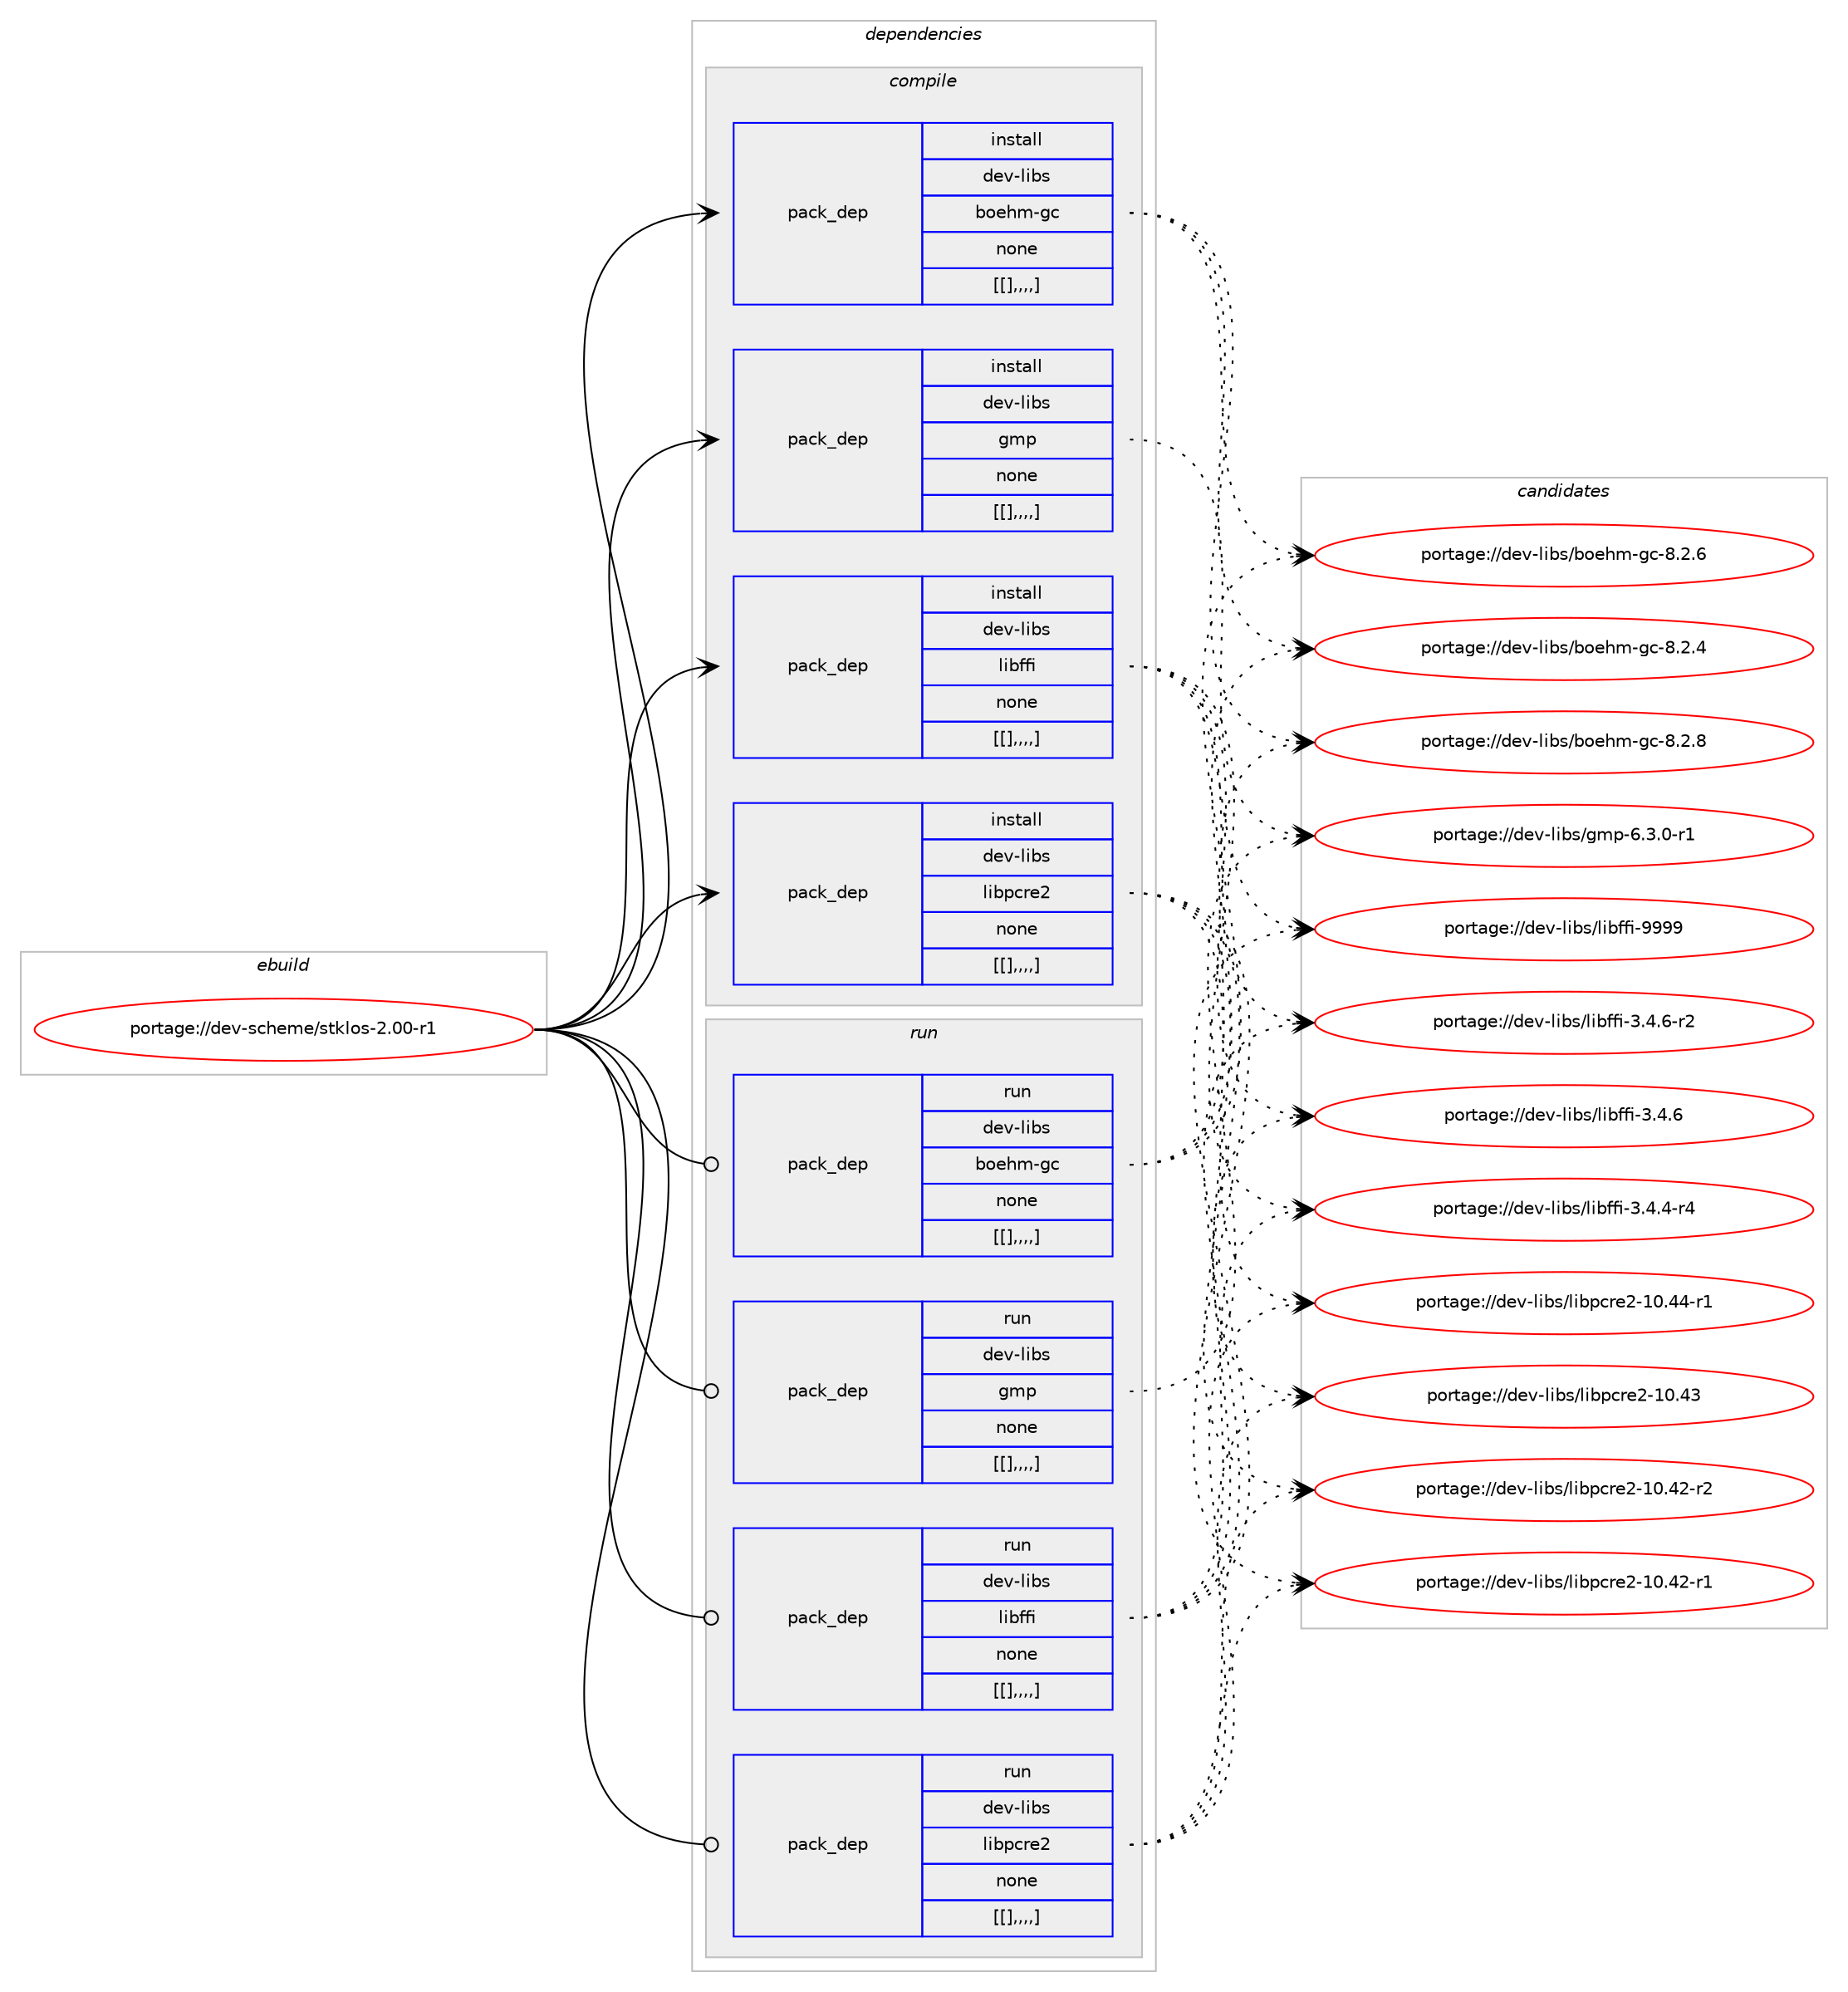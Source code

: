 digraph prolog {

# *************
# Graph options
# *************

newrank=true;
concentrate=true;
compound=true;
graph [rankdir=LR,fontname=Helvetica,fontsize=10,ranksep=1.5];#, ranksep=2.5, nodesep=0.2];
edge  [arrowhead=vee];
node  [fontname=Helvetica,fontsize=10];

# **********
# The ebuild
# **********

subgraph cluster_leftcol {
color=gray;
label=<<i>ebuild</i>>;
id [label="portage://dev-scheme/stklos-2.00-r1", color=red, width=4, href="../dev-scheme/stklos-2.00-r1.svg"];
}

# ****************
# The dependencies
# ****************

subgraph cluster_midcol {
color=gray;
label=<<i>dependencies</i>>;
subgraph cluster_compile {
fillcolor="#eeeeee";
style=filled;
label=<<i>compile</i>>;
subgraph pack155882 {
dependency221240 [label=<<TABLE BORDER="0" CELLBORDER="1" CELLSPACING="0" CELLPADDING="4" WIDTH="220"><TR><TD ROWSPAN="6" CELLPADDING="30">pack_dep</TD></TR><TR><TD WIDTH="110">install</TD></TR><TR><TD>dev-libs</TD></TR><TR><TD>boehm-gc</TD></TR><TR><TD>none</TD></TR><TR><TD>[[],,,,]</TD></TR></TABLE>>, shape=none, color=blue];
}
id:e -> dependency221240:w [weight=20,style="solid",arrowhead="vee"];
subgraph pack155885 {
dependency221243 [label=<<TABLE BORDER="0" CELLBORDER="1" CELLSPACING="0" CELLPADDING="4" WIDTH="220"><TR><TD ROWSPAN="6" CELLPADDING="30">pack_dep</TD></TR><TR><TD WIDTH="110">install</TD></TR><TR><TD>dev-libs</TD></TR><TR><TD>gmp</TD></TR><TR><TD>none</TD></TR><TR><TD>[[],,,,]</TD></TR></TABLE>>, shape=none, color=blue];
}
id:e -> dependency221243:w [weight=20,style="solid",arrowhead="vee"];
subgraph pack155891 {
dependency221249 [label=<<TABLE BORDER="0" CELLBORDER="1" CELLSPACING="0" CELLPADDING="4" WIDTH="220"><TR><TD ROWSPAN="6" CELLPADDING="30">pack_dep</TD></TR><TR><TD WIDTH="110">install</TD></TR><TR><TD>dev-libs</TD></TR><TR><TD>libffi</TD></TR><TR><TD>none</TD></TR><TR><TD>[[],,,,]</TD></TR></TABLE>>, shape=none, color=blue];
}
id:e -> dependency221249:w [weight=20,style="solid",arrowhead="vee"];
subgraph pack155895 {
dependency221255 [label=<<TABLE BORDER="0" CELLBORDER="1" CELLSPACING="0" CELLPADDING="4" WIDTH="220"><TR><TD ROWSPAN="6" CELLPADDING="30">pack_dep</TD></TR><TR><TD WIDTH="110">install</TD></TR><TR><TD>dev-libs</TD></TR><TR><TD>libpcre2</TD></TR><TR><TD>none</TD></TR><TR><TD>[[],,,,]</TD></TR></TABLE>>, shape=none, color=blue];
}
id:e -> dependency221255:w [weight=20,style="solid",arrowhead="vee"];
}
subgraph cluster_compileandrun {
fillcolor="#eeeeee";
style=filled;
label=<<i>compile and run</i>>;
}
subgraph cluster_run {
fillcolor="#eeeeee";
style=filled;
label=<<i>run</i>>;
subgraph pack155900 {
dependency221264 [label=<<TABLE BORDER="0" CELLBORDER="1" CELLSPACING="0" CELLPADDING="4" WIDTH="220"><TR><TD ROWSPAN="6" CELLPADDING="30">pack_dep</TD></TR><TR><TD WIDTH="110">run</TD></TR><TR><TD>dev-libs</TD></TR><TR><TD>boehm-gc</TD></TR><TR><TD>none</TD></TR><TR><TD>[[],,,,]</TD></TR></TABLE>>, shape=none, color=blue];
}
id:e -> dependency221264:w [weight=20,style="solid",arrowhead="odot"];
subgraph pack155909 {
dependency221275 [label=<<TABLE BORDER="0" CELLBORDER="1" CELLSPACING="0" CELLPADDING="4" WIDTH="220"><TR><TD ROWSPAN="6" CELLPADDING="30">pack_dep</TD></TR><TR><TD WIDTH="110">run</TD></TR><TR><TD>dev-libs</TD></TR><TR><TD>gmp</TD></TR><TR><TD>none</TD></TR><TR><TD>[[],,,,]</TD></TR></TABLE>>, shape=none, color=blue];
}
id:e -> dependency221275:w [weight=20,style="solid",arrowhead="odot"];
subgraph pack155917 {
dependency221285 [label=<<TABLE BORDER="0" CELLBORDER="1" CELLSPACING="0" CELLPADDING="4" WIDTH="220"><TR><TD ROWSPAN="6" CELLPADDING="30">pack_dep</TD></TR><TR><TD WIDTH="110">run</TD></TR><TR><TD>dev-libs</TD></TR><TR><TD>libffi</TD></TR><TR><TD>none</TD></TR><TR><TD>[[],,,,]</TD></TR></TABLE>>, shape=none, color=blue];
}
id:e -> dependency221285:w [weight=20,style="solid",arrowhead="odot"];
subgraph pack155920 {
dependency221289 [label=<<TABLE BORDER="0" CELLBORDER="1" CELLSPACING="0" CELLPADDING="4" WIDTH="220"><TR><TD ROWSPAN="6" CELLPADDING="30">pack_dep</TD></TR><TR><TD WIDTH="110">run</TD></TR><TR><TD>dev-libs</TD></TR><TR><TD>libpcre2</TD></TR><TR><TD>none</TD></TR><TR><TD>[[],,,,]</TD></TR></TABLE>>, shape=none, color=blue];
}
id:e -> dependency221289:w [weight=20,style="solid",arrowhead="odot"];
}
}

# **************
# The candidates
# **************

subgraph cluster_choices {
rank=same;
color=gray;
label=<<i>candidates</i>>;

subgraph choice155877 {
color=black;
nodesep=1;
choice100101118451081059811547981111011041094510399455646504656 [label="portage://dev-libs/boehm-gc-8.2.8", color=red, width=4,href="../dev-libs/boehm-gc-8.2.8.svg"];
choice100101118451081059811547981111011041094510399455646504654 [label="portage://dev-libs/boehm-gc-8.2.6", color=red, width=4,href="../dev-libs/boehm-gc-8.2.6.svg"];
choice100101118451081059811547981111011041094510399455646504652 [label="portage://dev-libs/boehm-gc-8.2.4", color=red, width=4,href="../dev-libs/boehm-gc-8.2.4.svg"];
dependency221240:e -> choice100101118451081059811547981111011041094510399455646504656:w [style=dotted,weight="100"];
dependency221240:e -> choice100101118451081059811547981111011041094510399455646504654:w [style=dotted,weight="100"];
dependency221240:e -> choice100101118451081059811547981111011041094510399455646504652:w [style=dotted,weight="100"];
}
subgraph choice155882 {
color=black;
nodesep=1;
choice1001011184510810598115471031091124554465146484511449 [label="portage://dev-libs/gmp-6.3.0-r1", color=red, width=4,href="../dev-libs/gmp-6.3.0-r1.svg"];
dependency221243:e -> choice1001011184510810598115471031091124554465146484511449:w [style=dotted,weight="100"];
}
subgraph choice155883 {
color=black;
nodesep=1;
choice100101118451081059811547108105981021021054557575757 [label="portage://dev-libs/libffi-9999", color=red, width=4,href="../dev-libs/libffi-9999.svg"];
choice100101118451081059811547108105981021021054551465246544511450 [label="portage://dev-libs/libffi-3.4.6-r2", color=red, width=4,href="../dev-libs/libffi-3.4.6-r2.svg"];
choice10010111845108105981154710810598102102105455146524654 [label="portage://dev-libs/libffi-3.4.6", color=red, width=4,href="../dev-libs/libffi-3.4.6.svg"];
choice100101118451081059811547108105981021021054551465246524511452 [label="portage://dev-libs/libffi-3.4.4-r4", color=red, width=4,href="../dev-libs/libffi-3.4.4-r4.svg"];
dependency221249:e -> choice100101118451081059811547108105981021021054557575757:w [style=dotted,weight="100"];
dependency221249:e -> choice100101118451081059811547108105981021021054551465246544511450:w [style=dotted,weight="100"];
dependency221249:e -> choice10010111845108105981154710810598102102105455146524654:w [style=dotted,weight="100"];
dependency221249:e -> choice100101118451081059811547108105981021021054551465246524511452:w [style=dotted,weight="100"];
}
subgraph choice155890 {
color=black;
nodesep=1;
choice1001011184510810598115471081059811299114101504549484652524511449 [label="portage://dev-libs/libpcre2-10.44-r1", color=red, width=4,href="../dev-libs/libpcre2-10.44-r1.svg"];
choice100101118451081059811547108105981129911410150454948465251 [label="portage://dev-libs/libpcre2-10.43", color=red, width=4,href="../dev-libs/libpcre2-10.43.svg"];
choice1001011184510810598115471081059811299114101504549484652504511450 [label="portage://dev-libs/libpcre2-10.42-r2", color=red, width=4,href="../dev-libs/libpcre2-10.42-r2.svg"];
choice1001011184510810598115471081059811299114101504549484652504511449 [label="portage://dev-libs/libpcre2-10.42-r1", color=red, width=4,href="../dev-libs/libpcre2-10.42-r1.svg"];
dependency221255:e -> choice1001011184510810598115471081059811299114101504549484652524511449:w [style=dotted,weight="100"];
dependency221255:e -> choice100101118451081059811547108105981129911410150454948465251:w [style=dotted,weight="100"];
dependency221255:e -> choice1001011184510810598115471081059811299114101504549484652504511450:w [style=dotted,weight="100"];
dependency221255:e -> choice1001011184510810598115471081059811299114101504549484652504511449:w [style=dotted,weight="100"];
}
subgraph choice155893 {
color=black;
nodesep=1;
choice100101118451081059811547981111011041094510399455646504656 [label="portage://dev-libs/boehm-gc-8.2.8", color=red, width=4,href="../dev-libs/boehm-gc-8.2.8.svg"];
choice100101118451081059811547981111011041094510399455646504654 [label="portage://dev-libs/boehm-gc-8.2.6", color=red, width=4,href="../dev-libs/boehm-gc-8.2.6.svg"];
choice100101118451081059811547981111011041094510399455646504652 [label="portage://dev-libs/boehm-gc-8.2.4", color=red, width=4,href="../dev-libs/boehm-gc-8.2.4.svg"];
dependency221264:e -> choice100101118451081059811547981111011041094510399455646504656:w [style=dotted,weight="100"];
dependency221264:e -> choice100101118451081059811547981111011041094510399455646504654:w [style=dotted,weight="100"];
dependency221264:e -> choice100101118451081059811547981111011041094510399455646504652:w [style=dotted,weight="100"];
}
subgraph choice155896 {
color=black;
nodesep=1;
choice1001011184510810598115471031091124554465146484511449 [label="portage://dev-libs/gmp-6.3.0-r1", color=red, width=4,href="../dev-libs/gmp-6.3.0-r1.svg"];
dependency221275:e -> choice1001011184510810598115471031091124554465146484511449:w [style=dotted,weight="100"];
}
subgraph choice155898 {
color=black;
nodesep=1;
choice100101118451081059811547108105981021021054557575757 [label="portage://dev-libs/libffi-9999", color=red, width=4,href="../dev-libs/libffi-9999.svg"];
choice100101118451081059811547108105981021021054551465246544511450 [label="portage://dev-libs/libffi-3.4.6-r2", color=red, width=4,href="../dev-libs/libffi-3.4.6-r2.svg"];
choice10010111845108105981154710810598102102105455146524654 [label="portage://dev-libs/libffi-3.4.6", color=red, width=4,href="../dev-libs/libffi-3.4.6.svg"];
choice100101118451081059811547108105981021021054551465246524511452 [label="portage://dev-libs/libffi-3.4.4-r4", color=red, width=4,href="../dev-libs/libffi-3.4.4-r4.svg"];
dependency221285:e -> choice100101118451081059811547108105981021021054557575757:w [style=dotted,weight="100"];
dependency221285:e -> choice100101118451081059811547108105981021021054551465246544511450:w [style=dotted,weight="100"];
dependency221285:e -> choice10010111845108105981154710810598102102105455146524654:w [style=dotted,weight="100"];
dependency221285:e -> choice100101118451081059811547108105981021021054551465246524511452:w [style=dotted,weight="100"];
}
subgraph choice155900 {
color=black;
nodesep=1;
choice1001011184510810598115471081059811299114101504549484652524511449 [label="portage://dev-libs/libpcre2-10.44-r1", color=red, width=4,href="../dev-libs/libpcre2-10.44-r1.svg"];
choice100101118451081059811547108105981129911410150454948465251 [label="portage://dev-libs/libpcre2-10.43", color=red, width=4,href="../dev-libs/libpcre2-10.43.svg"];
choice1001011184510810598115471081059811299114101504549484652504511450 [label="portage://dev-libs/libpcre2-10.42-r2", color=red, width=4,href="../dev-libs/libpcre2-10.42-r2.svg"];
choice1001011184510810598115471081059811299114101504549484652504511449 [label="portage://dev-libs/libpcre2-10.42-r1", color=red, width=4,href="../dev-libs/libpcre2-10.42-r1.svg"];
dependency221289:e -> choice1001011184510810598115471081059811299114101504549484652524511449:w [style=dotted,weight="100"];
dependency221289:e -> choice100101118451081059811547108105981129911410150454948465251:w [style=dotted,weight="100"];
dependency221289:e -> choice1001011184510810598115471081059811299114101504549484652504511450:w [style=dotted,weight="100"];
dependency221289:e -> choice1001011184510810598115471081059811299114101504549484652504511449:w [style=dotted,weight="100"];
}
}

}
